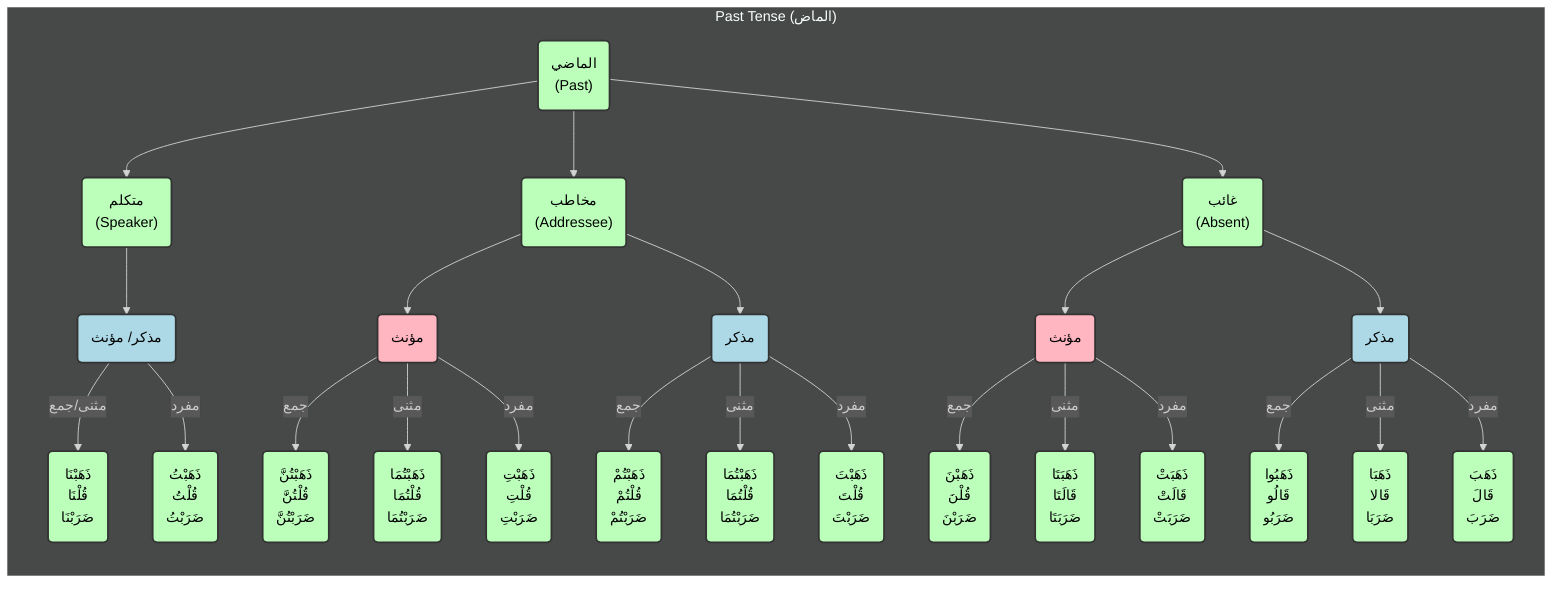 %%{init: {'theme': 'dark', 'themeVariables': {'darkMode': true}, "flowchart" : { "curve" : "basis" } } }%%
flowchart LR
%% Nodes
    al-madhi("الماضي <br> (Past)")

    ghaib-muzakkar("مذكر")
    ghaib-muzakkar-mufrad("ذَهَبَ <br> قَالَ <br> ضَرَبَ")
    ghaib-muzakkar-musana("ذَهَبَا <br> قَالا <br> ضَرَبَا")
    ghaib-muzakkar-jamma("ذَهَبُوا <br> قَالُو <br> ضَرَبُو")
    ghaib-muannath("مؤنث")
    ghaib-muannath-mufrad("ذَهَبَتْ <br>قَالَتْ <br> ضَرَبَتْ")
    ghaib-muannath-musana("ذَهَبَتَا <br>قَالَتَا <br> ضَرَبَتَا")
    ghaib-muannath-jamma("ذَهَبْنَ <br>قُلْنَ <br> ضَرَبْنَ")


    mukhatab-muzakkar("مذكر")
    mukhatab-muzakkar-mufrad("ذَهَبْتَ <br> قُلْتَ <br> ضَرَبْتَ")
    mukhatab-muzakkar-musana("ذَهَبْتُمَا <br>قُلْتُمَا <br> ضَرَبْتُمَا")
    mukhatab-muzakkar-jamma("ذَهَبْتُمْ <br>قُلْتُمْ <br> ضَرَبْتُمْ")
    mukhatab-muannath("مؤنث")
    mukhatab-muannath-mufrad("ذَهَبْتِ <br>قُلْتِ <br> ضَرَبْتِ")
    mukhatab-muannath-musana("ذَهَبْتُمَا <br>قُلْتُمَا <br> ضَرَبْتُمَا")
    mukhatab-muannath-jamma("ذَهَبْتُنَّ <br> قُلْتُنَّ <br> ضَرَبْتُنَّ")


    mutakallim-muzakkar("مذكر/ مؤنث")
    mutakallim-muzakkar-mufrad("ذَهَبْتُ <br> قُلْتُ <br> ضَرَبْتُ")
    mutakallim-muzakkar-musana("ذَهَبْنَا <br>قُلْنَا <br> ضَرَبْنَا")


    ghaib("غائب <br> (Absent)")
    mukhatab("مخاطب <br> (Addressee)")
    mutakallim("متكلم <br> (Speaker)")

subgraph "Past Tense (الماض)"

    al-madhi --> mutakallim
    mutakallim -->mutakallim-muzakkar
    mutakallim-muzakkar -->|مثنى/جمع|mutakallim-muzakkar-musana
    mutakallim-muzakkar -->|مفرد|mutakallim-muzakkar-mufrad


    al-madhi --> mukhatab
    mukhatab --> mukhatab-muzakkar
    mukhatab --> mukhatab-muannath
    mukhatab-muannath -->|جمع|mukhatab-muannath-jamma
    mukhatab-muannath -->|مثنى|mukhatab-muannath-musana
    mukhatab-muannath -->|مفرد|mukhatab-muannath-mufrad
    mukhatab-muzakkar -->|جمع|mukhatab-muzakkar-jamma
    mukhatab-muzakkar -->|مثنى|mukhatab-muzakkar-musana
    mukhatab-muzakkar -->|مفرد|mukhatab-muzakkar-mufrad

    al-madhi --> ghaib
    ghaib --> ghaib-muannath
    ghaib --> ghaib-muzakkar
    ghaib-muannath -->|جمع|ghaib-muannath-jamma
    ghaib-muannath -->|مثنى|ghaib-muannath-musana
    ghaib-muannath -->|مفرد|ghaib-muannath-mufrad
    ghaib-muzakkar -->|جمع|ghaib-muzakkar-jamma
    ghaib-muzakkar -->|مثنى|ghaib-muzakkar-musana
    ghaib-muzakkar -->|مفرد|ghaib-muzakkar-mufrad

end

    classDef commonStyle fill:#d3d3d3,stroke:#333,stroke-width:2px,color:#000
    classDef blueShade fill:#add8e6,stroke:#333,stroke-width:2px,color:#000
    classDef pinkShade fill:#ffb6c1,stroke:#333,stroke-width:2px,color:#000
    classDef greenShade fill:#bfb,stroke:#333,stroke-width:2px,color:#000
    class amr,mukhatab commonStyle;
    class mukhatab-muzakkar,ghaib-muzakkar,mutakallim-muzakkar blueShade;
    class mukhatab-muannath,ghaib-muannath pinkShade;
    class al-madhi,amr,mukhatab,mukhatab-muzakkar-mufrad,mukhatab-muzakkar-musana,mukhatab-muzakkar-jamma,mukhatab-muannath-mufrad,mukhatab-muannath-musana,mukhatab-muannath-jamma greenShade;
    class mutakallim,mutakallim-muzakkar-musana,mutakallim-muzakkar-mufrad,ghaib,ghaib-muzakkar-mufrad,ghaib-muzakkar-musana,ghaib-muzakkar-jamma,ghaib-muannath-mufrad,ghaib-muannath-musana,ghaib-muannath-jamma greenShade;
